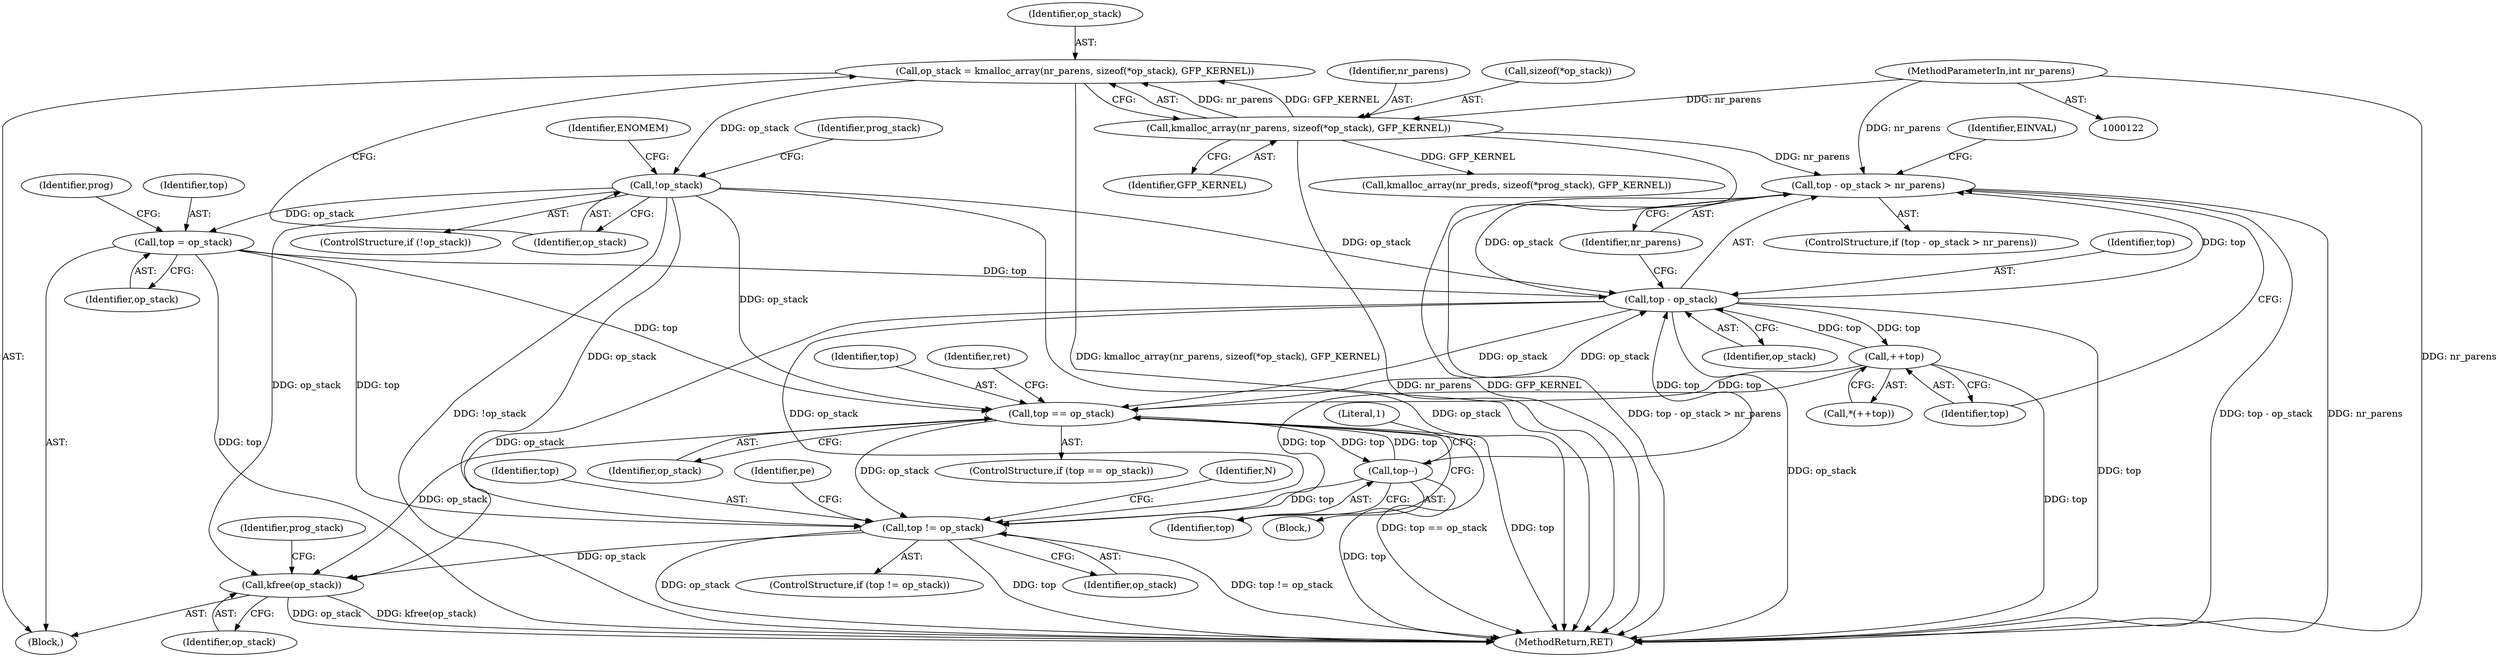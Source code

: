 digraph "0_linux_81f9c4e4177d31ced6f52a89bb70e93bfb77ca03_1@API" {
"1000160" [label="(Call,op_stack = kmalloc_array(nr_parens, sizeof(*op_stack), GFP_KERNEL))"];
"1000162" [label="(Call,kmalloc_array(nr_parens, sizeof(*op_stack), GFP_KERNEL))"];
"1000124" [label="(MethodParameterIn,int nr_parens)"];
"1000169" [label="(Call,!op_stack)"];
"1000211" [label="(Call,top = op_stack)"];
"1000242" [label="(Call,top - op_stack)"];
"1000241" [label="(Call,top - op_stack > nr_parens)"];
"1000252" [label="(Call,++top)"];
"1000436" [label="(Call,top == op_stack)"];
"1000451" [label="(Call,top--)"];
"1000455" [label="(Call,top != op_stack)"];
"1000617" [label="(Call,kfree(op_stack))"];
"1000438" [label="(Identifier,op_stack)"];
"1000244" [label="(Identifier,op_stack)"];
"1000249" [label="(Identifier,EINVAL)"];
"1000618" [label="(Identifier,op_stack)"];
"1000162" [label="(Call,kmalloc_array(nr_parens, sizeof(*op_stack), GFP_KERNEL))"];
"1000457" [label="(Identifier,op_stack)"];
"1000468" [label="(Identifier,N)"];
"1000452" [label="(Identifier,top)"];
"1000330" [label="(Block,)"];
"1000168" [label="(ControlStructure,if (!op_stack))"];
"1000242" [label="(Call,top - op_stack)"];
"1000163" [label="(Identifier,nr_parens)"];
"1000436" [label="(Call,top == op_stack)"];
"1000251" [label="(Call,*(++top))"];
"1000170" [label="(Identifier,op_stack)"];
"1000161" [label="(Identifier,op_stack)"];
"1000253" [label="(Identifier,top)"];
"1000129" [label="(Block,)"];
"1000176" [label="(Identifier,prog_stack)"];
"1000456" [label="(Identifier,top)"];
"1000177" [label="(Call,kmalloc_array(nr_preds, sizeof(*prog_stack), GFP_KERNEL))"];
"1000164" [label="(Call,sizeof(*op_stack))"];
"1000160" [label="(Call,op_stack = kmalloc_array(nr_parens, sizeof(*op_stack), GFP_KERNEL))"];
"1000169" [label="(Call,!op_stack)"];
"1000174" [label="(Identifier,ENOMEM)"];
"1000240" [label="(ControlStructure,if (top - op_stack > nr_parens))"];
"1000252" [label="(Call,++top)"];
"1000626" [label="(MethodReturn,RET)"];
"1000211" [label="(Call,top = op_stack)"];
"1000620" [label="(Identifier,prog_stack)"];
"1000241" [label="(Call,top - op_stack > nr_parens)"];
"1000617" [label="(Call,kfree(op_stack))"];
"1000437" [label="(Identifier,top)"];
"1000212" [label="(Identifier,top)"];
"1000329" [label="(Literal,1)"];
"1000167" [label="(Identifier,GFP_KERNEL)"];
"1000460" [label="(Identifier,pe)"];
"1000245" [label="(Identifier,nr_parens)"];
"1000243" [label="(Identifier,top)"];
"1000451" [label="(Call,top--)"];
"1000455" [label="(Call,top != op_stack)"];
"1000454" [label="(ControlStructure,if (top != op_stack))"];
"1000435" [label="(ControlStructure,if (top == op_stack))"];
"1000213" [label="(Identifier,op_stack)"];
"1000124" [label="(MethodParameterIn,int nr_parens)"];
"1000441" [label="(Identifier,ret)"];
"1000215" [label="(Identifier,prog)"];
"1000160" -> "1000129"  [label="AST: "];
"1000160" -> "1000162"  [label="CFG: "];
"1000161" -> "1000160"  [label="AST: "];
"1000162" -> "1000160"  [label="AST: "];
"1000170" -> "1000160"  [label="CFG: "];
"1000160" -> "1000626"  [label="DDG: kmalloc_array(nr_parens, sizeof(*op_stack), GFP_KERNEL)"];
"1000162" -> "1000160"  [label="DDG: nr_parens"];
"1000162" -> "1000160"  [label="DDG: GFP_KERNEL"];
"1000160" -> "1000169"  [label="DDG: op_stack"];
"1000162" -> "1000167"  [label="CFG: "];
"1000163" -> "1000162"  [label="AST: "];
"1000164" -> "1000162"  [label="AST: "];
"1000167" -> "1000162"  [label="AST: "];
"1000162" -> "1000626"  [label="DDG: GFP_KERNEL"];
"1000162" -> "1000626"  [label="DDG: nr_parens"];
"1000124" -> "1000162"  [label="DDG: nr_parens"];
"1000162" -> "1000177"  [label="DDG: GFP_KERNEL"];
"1000162" -> "1000241"  [label="DDG: nr_parens"];
"1000124" -> "1000122"  [label="AST: "];
"1000124" -> "1000626"  [label="DDG: nr_parens"];
"1000124" -> "1000241"  [label="DDG: nr_parens"];
"1000169" -> "1000168"  [label="AST: "];
"1000169" -> "1000170"  [label="CFG: "];
"1000170" -> "1000169"  [label="AST: "];
"1000174" -> "1000169"  [label="CFG: "];
"1000176" -> "1000169"  [label="CFG: "];
"1000169" -> "1000626"  [label="DDG: !op_stack"];
"1000169" -> "1000626"  [label="DDG: op_stack"];
"1000169" -> "1000211"  [label="DDG: op_stack"];
"1000169" -> "1000242"  [label="DDG: op_stack"];
"1000169" -> "1000436"  [label="DDG: op_stack"];
"1000169" -> "1000455"  [label="DDG: op_stack"];
"1000169" -> "1000617"  [label="DDG: op_stack"];
"1000211" -> "1000129"  [label="AST: "];
"1000211" -> "1000213"  [label="CFG: "];
"1000212" -> "1000211"  [label="AST: "];
"1000213" -> "1000211"  [label="AST: "];
"1000215" -> "1000211"  [label="CFG: "];
"1000211" -> "1000626"  [label="DDG: top"];
"1000211" -> "1000242"  [label="DDG: top"];
"1000211" -> "1000436"  [label="DDG: top"];
"1000211" -> "1000455"  [label="DDG: top"];
"1000242" -> "1000241"  [label="AST: "];
"1000242" -> "1000244"  [label="CFG: "];
"1000243" -> "1000242"  [label="AST: "];
"1000244" -> "1000242"  [label="AST: "];
"1000245" -> "1000242"  [label="CFG: "];
"1000242" -> "1000626"  [label="DDG: op_stack"];
"1000242" -> "1000626"  [label="DDG: top"];
"1000242" -> "1000241"  [label="DDG: top"];
"1000242" -> "1000241"  [label="DDG: op_stack"];
"1000252" -> "1000242"  [label="DDG: top"];
"1000451" -> "1000242"  [label="DDG: top"];
"1000436" -> "1000242"  [label="DDG: op_stack"];
"1000242" -> "1000252"  [label="DDG: top"];
"1000242" -> "1000436"  [label="DDG: op_stack"];
"1000242" -> "1000455"  [label="DDG: op_stack"];
"1000242" -> "1000617"  [label="DDG: op_stack"];
"1000241" -> "1000240"  [label="AST: "];
"1000241" -> "1000245"  [label="CFG: "];
"1000245" -> "1000241"  [label="AST: "];
"1000249" -> "1000241"  [label="CFG: "];
"1000253" -> "1000241"  [label="CFG: "];
"1000241" -> "1000626"  [label="DDG: top - op_stack"];
"1000241" -> "1000626"  [label="DDG: nr_parens"];
"1000241" -> "1000626"  [label="DDG: top - op_stack > nr_parens"];
"1000252" -> "1000251"  [label="AST: "];
"1000252" -> "1000253"  [label="CFG: "];
"1000253" -> "1000252"  [label="AST: "];
"1000251" -> "1000252"  [label="CFG: "];
"1000252" -> "1000626"  [label="DDG: top"];
"1000252" -> "1000436"  [label="DDG: top"];
"1000252" -> "1000455"  [label="DDG: top"];
"1000436" -> "1000435"  [label="AST: "];
"1000436" -> "1000438"  [label="CFG: "];
"1000437" -> "1000436"  [label="AST: "];
"1000438" -> "1000436"  [label="AST: "];
"1000441" -> "1000436"  [label="CFG: "];
"1000452" -> "1000436"  [label="CFG: "];
"1000436" -> "1000626"  [label="DDG: top == op_stack"];
"1000436" -> "1000626"  [label="DDG: top"];
"1000451" -> "1000436"  [label="DDG: top"];
"1000436" -> "1000451"  [label="DDG: top"];
"1000436" -> "1000455"  [label="DDG: op_stack"];
"1000436" -> "1000617"  [label="DDG: op_stack"];
"1000451" -> "1000330"  [label="AST: "];
"1000451" -> "1000452"  [label="CFG: "];
"1000452" -> "1000451"  [label="AST: "];
"1000329" -> "1000451"  [label="CFG: "];
"1000451" -> "1000626"  [label="DDG: top"];
"1000451" -> "1000455"  [label="DDG: top"];
"1000455" -> "1000454"  [label="AST: "];
"1000455" -> "1000457"  [label="CFG: "];
"1000456" -> "1000455"  [label="AST: "];
"1000457" -> "1000455"  [label="AST: "];
"1000460" -> "1000455"  [label="CFG: "];
"1000468" -> "1000455"  [label="CFG: "];
"1000455" -> "1000626"  [label="DDG: top != op_stack"];
"1000455" -> "1000626"  [label="DDG: op_stack"];
"1000455" -> "1000626"  [label="DDG: top"];
"1000455" -> "1000617"  [label="DDG: op_stack"];
"1000617" -> "1000129"  [label="AST: "];
"1000617" -> "1000618"  [label="CFG: "];
"1000618" -> "1000617"  [label="AST: "];
"1000620" -> "1000617"  [label="CFG: "];
"1000617" -> "1000626"  [label="DDG: op_stack"];
"1000617" -> "1000626"  [label="DDG: kfree(op_stack)"];
}

